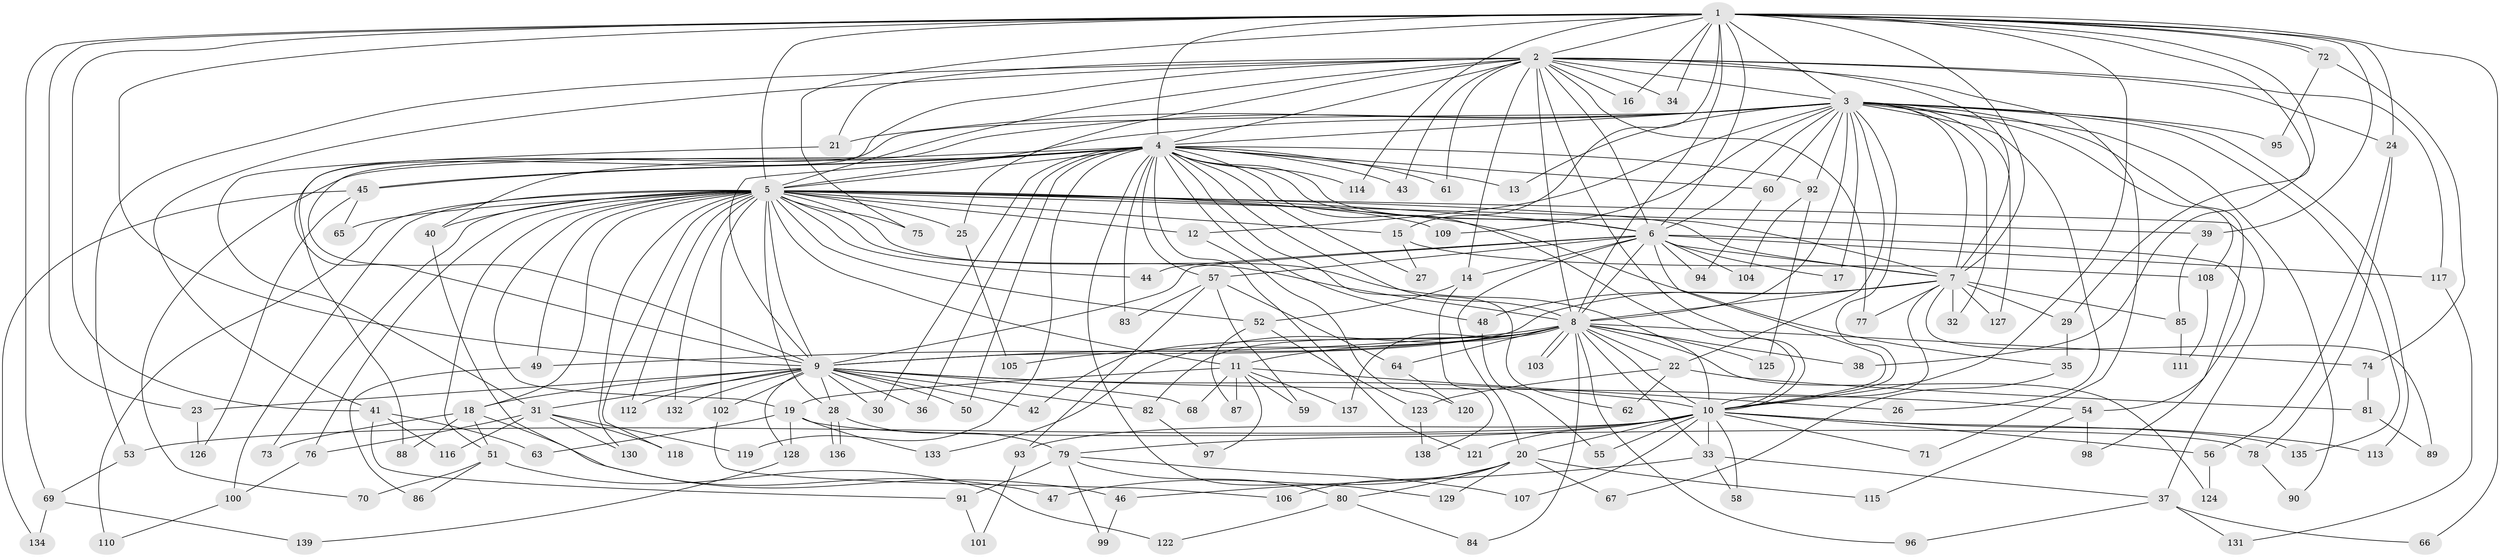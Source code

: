 // Generated by graph-tools (version 1.1) at 2025/01/03/09/25 03:01:35]
// undirected, 139 vertices, 303 edges
graph export_dot {
graph [start="1"]
  node [color=gray90,style=filled];
  1;
  2;
  3;
  4;
  5;
  6;
  7;
  8;
  9;
  10;
  11;
  12;
  13;
  14;
  15;
  16;
  17;
  18;
  19;
  20;
  21;
  22;
  23;
  24;
  25;
  26;
  27;
  28;
  29;
  30;
  31;
  32;
  33;
  34;
  35;
  36;
  37;
  38;
  39;
  40;
  41;
  42;
  43;
  44;
  45;
  46;
  47;
  48;
  49;
  50;
  51;
  52;
  53;
  54;
  55;
  56;
  57;
  58;
  59;
  60;
  61;
  62;
  63;
  64;
  65;
  66;
  67;
  68;
  69;
  70;
  71;
  72;
  73;
  74;
  75;
  76;
  77;
  78;
  79;
  80;
  81;
  82;
  83;
  84;
  85;
  86;
  87;
  88;
  89;
  90;
  91;
  92;
  93;
  94;
  95;
  96;
  97;
  98;
  99;
  100;
  101;
  102;
  103;
  104;
  105;
  106;
  107;
  108;
  109;
  110;
  111;
  112;
  113;
  114;
  115;
  116;
  117;
  118;
  119;
  120;
  121;
  122;
  123;
  124;
  125;
  126;
  127;
  128;
  129;
  130;
  131;
  132;
  133;
  134;
  135;
  136;
  137;
  138;
  139;
  1 -- 2;
  1 -- 3;
  1 -- 4;
  1 -- 5;
  1 -- 6;
  1 -- 7;
  1 -- 8;
  1 -- 9;
  1 -- 10;
  1 -- 15;
  1 -- 16;
  1 -- 23;
  1 -- 24;
  1 -- 29;
  1 -- 34;
  1 -- 38;
  1 -- 39;
  1 -- 41;
  1 -- 66;
  1 -- 69;
  1 -- 72;
  1 -- 72;
  1 -- 75;
  1 -- 114;
  2 -- 3;
  2 -- 4;
  2 -- 5;
  2 -- 6;
  2 -- 7;
  2 -- 8;
  2 -- 9;
  2 -- 10;
  2 -- 14;
  2 -- 16;
  2 -- 21;
  2 -- 24;
  2 -- 25;
  2 -- 34;
  2 -- 41;
  2 -- 43;
  2 -- 53;
  2 -- 61;
  2 -- 71;
  2 -- 77;
  2 -- 117;
  3 -- 4;
  3 -- 5;
  3 -- 6;
  3 -- 7;
  3 -- 8;
  3 -- 9;
  3 -- 10;
  3 -- 12;
  3 -- 13;
  3 -- 17;
  3 -- 21;
  3 -- 22;
  3 -- 26;
  3 -- 32;
  3 -- 54;
  3 -- 60;
  3 -- 88;
  3 -- 90;
  3 -- 92;
  3 -- 95;
  3 -- 108;
  3 -- 109;
  3 -- 113;
  3 -- 127;
  3 -- 135;
  4 -- 5;
  4 -- 6;
  4 -- 7;
  4 -- 8;
  4 -- 9;
  4 -- 10;
  4 -- 13;
  4 -- 27;
  4 -- 30;
  4 -- 36;
  4 -- 40;
  4 -- 43;
  4 -- 45;
  4 -- 45;
  4 -- 48;
  4 -- 50;
  4 -- 57;
  4 -- 60;
  4 -- 61;
  4 -- 62;
  4 -- 70;
  4 -- 83;
  4 -- 92;
  4 -- 114;
  4 -- 119;
  4 -- 121;
  4 -- 129;
  5 -- 6;
  5 -- 7;
  5 -- 8;
  5 -- 9;
  5 -- 10;
  5 -- 11;
  5 -- 12;
  5 -- 15;
  5 -- 18;
  5 -- 19;
  5 -- 25;
  5 -- 28;
  5 -- 35;
  5 -- 37;
  5 -- 39;
  5 -- 40;
  5 -- 44;
  5 -- 49;
  5 -- 51;
  5 -- 52;
  5 -- 65;
  5 -- 73;
  5 -- 75;
  5 -- 76;
  5 -- 100;
  5 -- 102;
  5 -- 109;
  5 -- 110;
  5 -- 112;
  5 -- 118;
  5 -- 130;
  5 -- 132;
  6 -- 7;
  6 -- 8;
  6 -- 9;
  6 -- 10;
  6 -- 14;
  6 -- 17;
  6 -- 20;
  6 -- 44;
  6 -- 57;
  6 -- 94;
  6 -- 98;
  6 -- 104;
  6 -- 117;
  7 -- 8;
  7 -- 9;
  7 -- 10;
  7 -- 29;
  7 -- 32;
  7 -- 48;
  7 -- 77;
  7 -- 85;
  7 -- 89;
  7 -- 127;
  8 -- 9;
  8 -- 10;
  8 -- 11;
  8 -- 22;
  8 -- 33;
  8 -- 38;
  8 -- 42;
  8 -- 49;
  8 -- 64;
  8 -- 74;
  8 -- 82;
  8 -- 84;
  8 -- 96;
  8 -- 103;
  8 -- 103;
  8 -- 105;
  8 -- 124;
  8 -- 125;
  8 -- 133;
  8 -- 137;
  9 -- 10;
  9 -- 18;
  9 -- 23;
  9 -- 28;
  9 -- 30;
  9 -- 31;
  9 -- 36;
  9 -- 42;
  9 -- 50;
  9 -- 54;
  9 -- 68;
  9 -- 82;
  9 -- 102;
  9 -- 112;
  9 -- 128;
  9 -- 132;
  10 -- 20;
  10 -- 33;
  10 -- 53;
  10 -- 55;
  10 -- 56;
  10 -- 58;
  10 -- 71;
  10 -- 79;
  10 -- 93;
  10 -- 107;
  10 -- 113;
  10 -- 121;
  10 -- 135;
  11 -- 19;
  11 -- 26;
  11 -- 59;
  11 -- 68;
  11 -- 87;
  11 -- 97;
  11 -- 137;
  12 -- 120;
  14 -- 52;
  14 -- 138;
  15 -- 27;
  15 -- 108;
  18 -- 46;
  18 -- 51;
  18 -- 73;
  18 -- 88;
  19 -- 63;
  19 -- 78;
  19 -- 128;
  19 -- 133;
  20 -- 47;
  20 -- 67;
  20 -- 80;
  20 -- 106;
  20 -- 115;
  20 -- 129;
  21 -- 31;
  22 -- 62;
  22 -- 81;
  22 -- 123;
  23 -- 126;
  24 -- 56;
  24 -- 78;
  25 -- 105;
  28 -- 79;
  28 -- 136;
  28 -- 136;
  29 -- 35;
  31 -- 76;
  31 -- 116;
  31 -- 118;
  31 -- 119;
  31 -- 130;
  33 -- 37;
  33 -- 46;
  33 -- 58;
  35 -- 67;
  37 -- 66;
  37 -- 96;
  37 -- 131;
  39 -- 85;
  40 -- 47;
  41 -- 63;
  41 -- 91;
  41 -- 116;
  45 -- 65;
  45 -- 126;
  45 -- 134;
  46 -- 99;
  48 -- 55;
  49 -- 86;
  51 -- 70;
  51 -- 86;
  51 -- 122;
  52 -- 87;
  52 -- 123;
  53 -- 69;
  54 -- 98;
  54 -- 115;
  56 -- 124;
  57 -- 59;
  57 -- 64;
  57 -- 83;
  57 -- 93;
  60 -- 94;
  64 -- 120;
  69 -- 134;
  69 -- 139;
  72 -- 74;
  72 -- 95;
  74 -- 81;
  76 -- 100;
  78 -- 90;
  79 -- 80;
  79 -- 91;
  79 -- 99;
  79 -- 107;
  80 -- 84;
  80 -- 122;
  81 -- 89;
  82 -- 97;
  85 -- 111;
  91 -- 101;
  92 -- 104;
  92 -- 125;
  93 -- 101;
  100 -- 110;
  102 -- 106;
  108 -- 111;
  117 -- 131;
  123 -- 138;
  128 -- 139;
}
